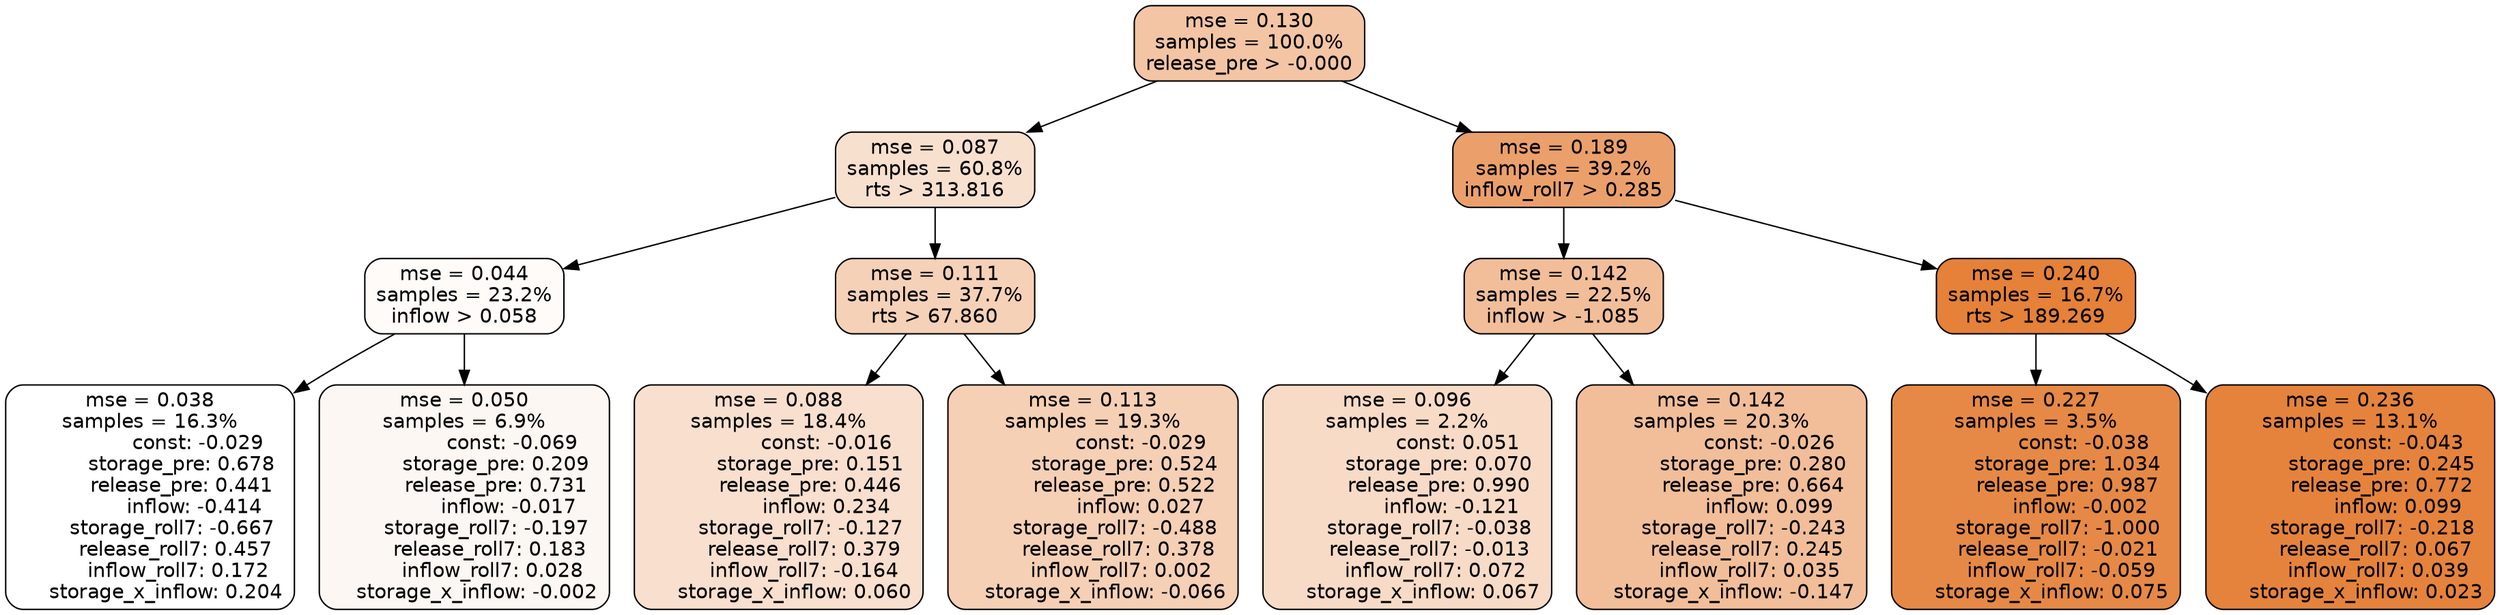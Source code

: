 digraph tree {
node [shape=rectangle, style="filled, rounded", color="black", fontname=helvetica] ;
edge [fontname=helvetica] ;
	"0" [label="mse = 0.130
samples = 100.0%
release_pre > -0.000", fillcolor="#f3c5a4"]
	"1" [label="mse = 0.087
samples = 60.8%
rts > 313.816", fillcolor="#f8e0cf"]
	"8" [label="mse = 0.189
samples = 39.2%
inflow_roll7 > 0.285", fillcolor="#eba06b"]
	"5" [label="mse = 0.044
samples = 23.2%
inflow > 0.058", fillcolor="#fefbf9"]
	"2" [label="mse = 0.111
samples = 37.7%
rts > 67.860", fillcolor="#f5d1b7"]
	"9" [label="mse = 0.142
samples = 22.5%
inflow > -1.085", fillcolor="#f1be99"]
	"12" [label="mse = 0.240
samples = 16.7%
rts > 189.269", fillcolor="#e58139"]
	"6" [label="mse = 0.038
samples = 16.3%
               const: -0.029
          storage_pre: 0.678
          release_pre: 0.441
              inflow: -0.414
       storage_roll7: -0.667
        release_roll7: 0.457
         inflow_roll7: 0.172
     storage_x_inflow: 0.204", fillcolor="#ffffff"]
	"7" [label="mse = 0.050
samples = 6.9%
               const: -0.069
          storage_pre: 0.209
          release_pre: 0.731
              inflow: -0.017
       storage_roll7: -0.197
        release_roll7: 0.183
         inflow_roll7: 0.028
    storage_x_inflow: -0.002", fillcolor="#fdf7f3"]
	"3" [label="mse = 0.088
samples = 18.4%
               const: -0.016
          storage_pre: 0.151
          release_pre: 0.446
               inflow: 0.234
       storage_roll7: -0.127
        release_roll7: 0.379
        inflow_roll7: -0.164
     storage_x_inflow: 0.060", fillcolor="#f8dfce"]
	"4" [label="mse = 0.113
samples = 19.3%
               const: -0.029
          storage_pre: 0.524
          release_pre: 0.522
               inflow: 0.027
       storage_roll7: -0.488
        release_roll7: 0.378
         inflow_roll7: 0.002
    storage_x_inflow: -0.066", fillcolor="#f5d0b5"]
	"10" [label="mse = 0.096
samples = 2.2%
                const: 0.051
          storage_pre: 0.070
          release_pre: 0.990
              inflow: -0.121
       storage_roll7: -0.038
       release_roll7: -0.013
         inflow_roll7: 0.072
     storage_x_inflow: 0.067", fillcolor="#f7dbc6"]
	"11" [label="mse = 0.142
samples = 20.3%
               const: -0.026
          storage_pre: 0.280
          release_pre: 0.664
               inflow: 0.099
       storage_roll7: -0.243
        release_roll7: 0.245
         inflow_roll7: 0.035
    storage_x_inflow: -0.147", fillcolor="#f1be99"]
	"14" [label="mse = 0.227
samples = 3.5%
               const: -0.038
          storage_pre: 1.034
          release_pre: 0.987
              inflow: -0.002
       storage_roll7: -1.000
       release_roll7: -0.021
        inflow_roll7: -0.059
     storage_x_inflow: 0.075", fillcolor="#e68946"]
	"13" [label="mse = 0.236
samples = 13.1%
               const: -0.043
          storage_pre: 0.245
          release_pre: 0.772
               inflow: 0.099
       storage_roll7: -0.218
        release_roll7: 0.067
         inflow_roll7: 0.039
     storage_x_inflow: 0.023", fillcolor="#e5833d"]

	"0" -> "1"
	"0" -> "8"
	"1" -> "2"
	"1" -> "5"
	"8" -> "9"
	"8" -> "12"
	"5" -> "6"
	"5" -> "7"
	"2" -> "3"
	"2" -> "4"
	"9" -> "10"
	"9" -> "11"
	"12" -> "13"
	"12" -> "14"
}